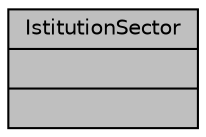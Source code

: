 digraph "IstitutionSector"
{
 // LATEX_PDF_SIZE
  bgcolor="transparent";
  edge [fontname="Helvetica",fontsize="10",labelfontname="Helvetica",labelfontsize="10"];
  node [fontname="Helvetica",fontsize="10",shape=record];
  Node1 [label="{IstitutionSector\n||}",height=0.2,width=0.4,color="black", fillcolor="grey75", style="filled", fontcolor="black",tooltip="Datos de los sectores de las Organizaciones."];
}
